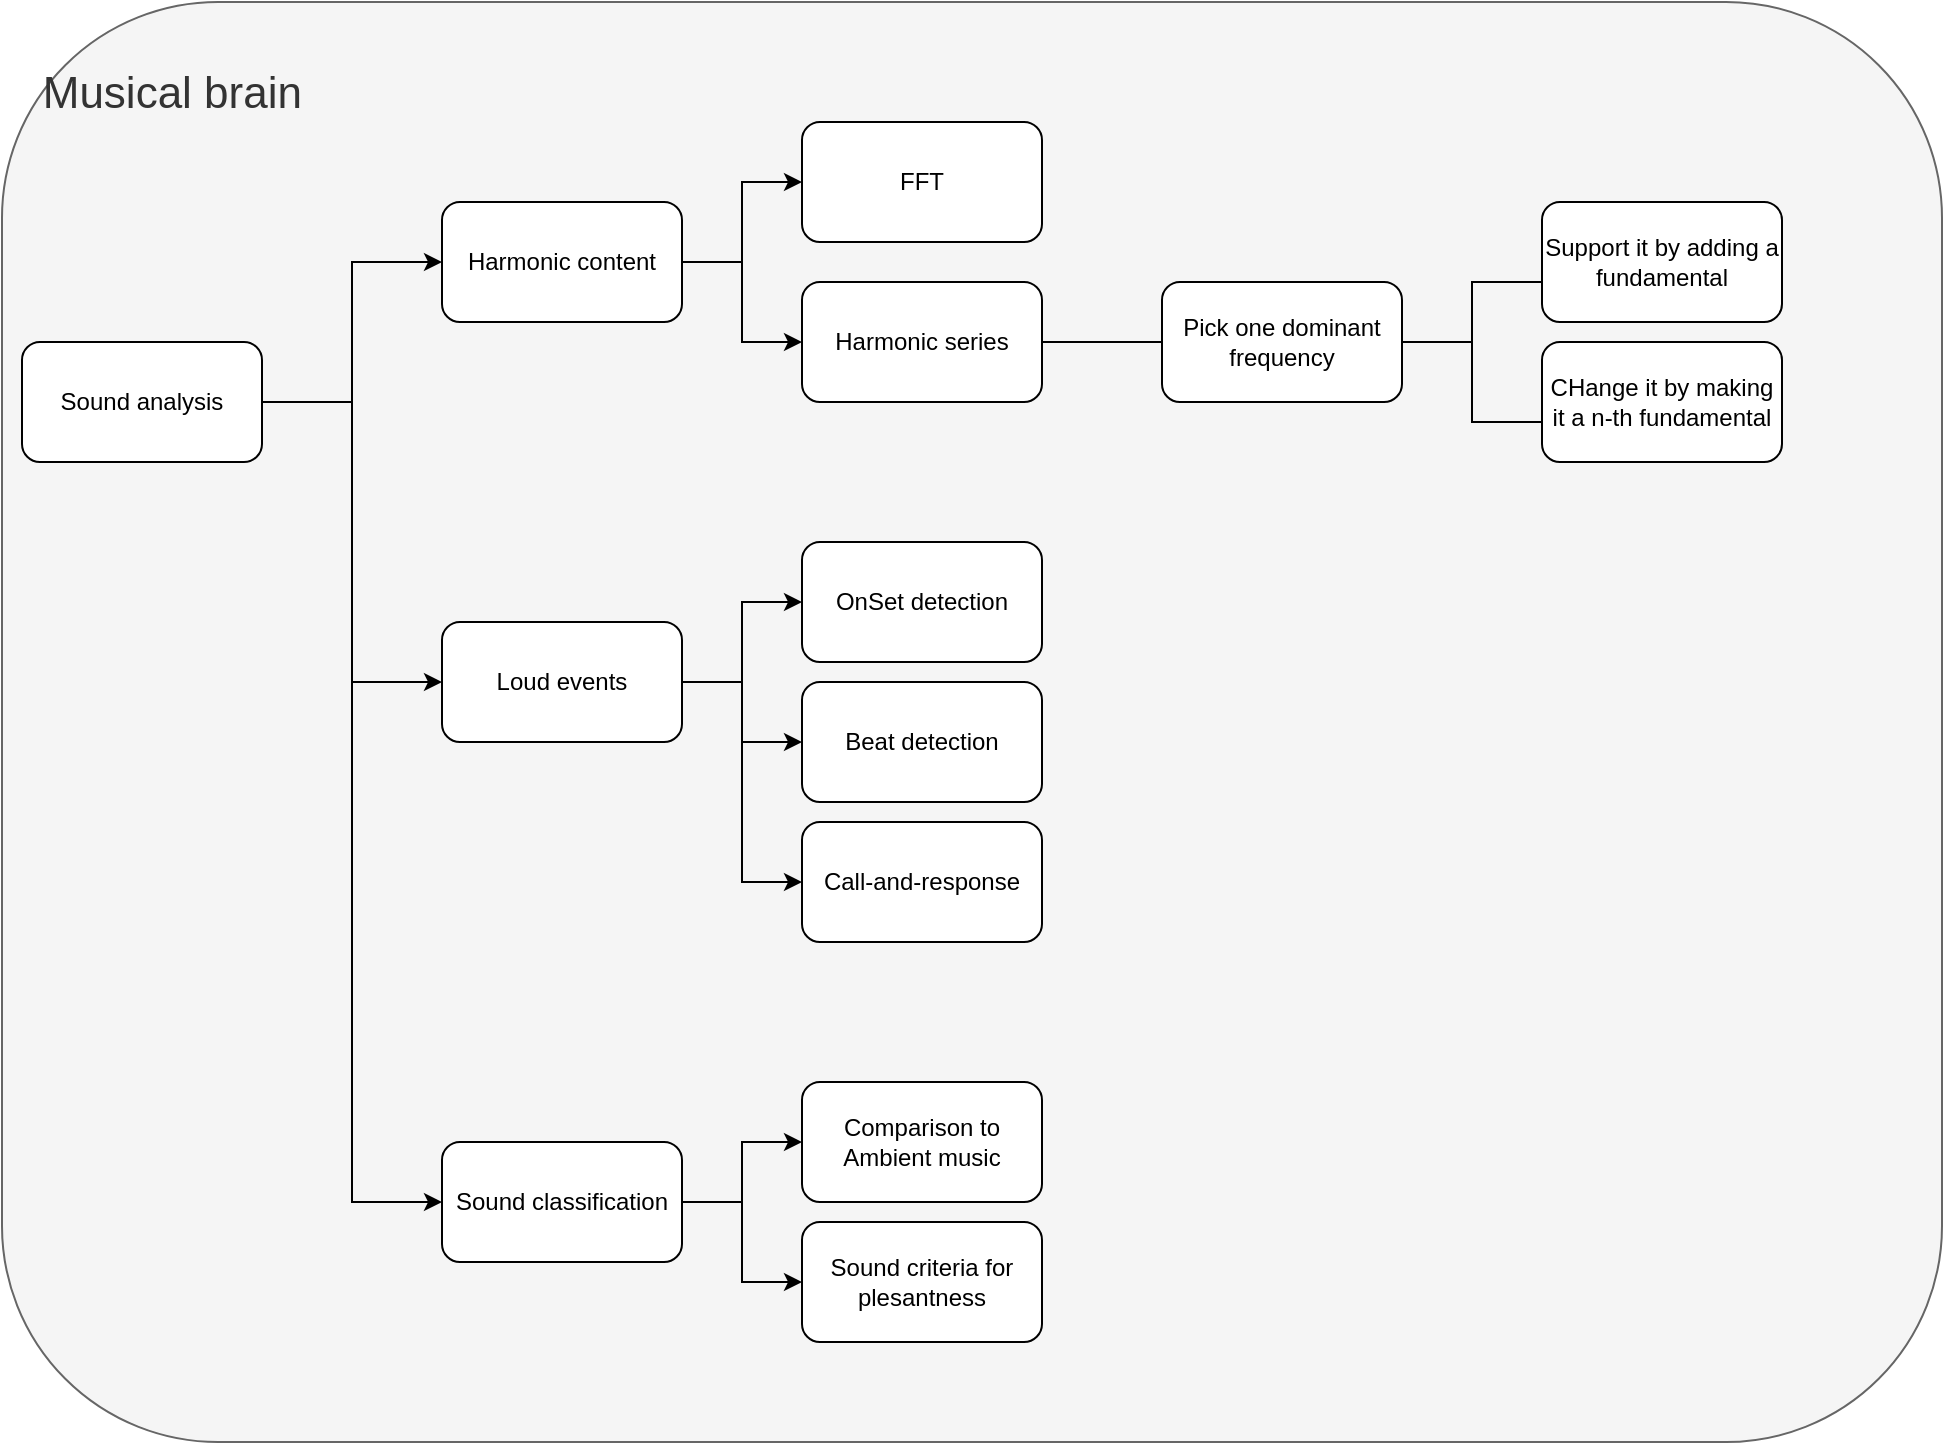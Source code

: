 <mxfile version="15.3.1" type="github">
  <diagram id="TSrqLb41TUzN-wV6DG5-" name="Page-1">
    <mxGraphModel dx="2062" dy="1158" grid="1" gridSize="10" guides="1" tooltips="1" connect="1" arrows="1" fold="1" page="1" pageScale="1" pageWidth="1654" pageHeight="1169" math="0" shadow="0">
      <root>
        <mxCell id="0" />
        <mxCell id="1" parent="0" />
        <mxCell id="s29h0F7StyeTCf7dUMEe-1" value="&lt;font style=&quot;font-size: 22px&quot;&gt;&lt;br&gt;&lt;span style=&quot;white-space: pre&quot;&gt;&lt;span style=&quot;white-space: pre&quot;&gt;&lt;span style=&quot;white-space: pre&quot;&gt;	&lt;/span&gt; &lt;/span&gt; &lt;/span&gt;Musical brain&lt;/font&gt;" style="rounded=1;whiteSpace=wrap;html=1;sketch=0;align=left;verticalAlign=top;fillColor=#f5f5f5;fontColor=#333333;strokeColor=#666666;" parent="1" vertex="1">
          <mxGeometry x="40" y="60" width="970" height="720" as="geometry" />
        </mxCell>
        <mxCell id="s29h0F7StyeTCf7dUMEe-6" style="edgeStyle=orthogonalEdgeStyle;rounded=0;orthogonalLoop=1;jettySize=auto;html=1;entryX=0;entryY=0.5;entryDx=0;entryDy=0;" parent="1" source="s29h0F7StyeTCf7dUMEe-2" target="s29h0F7StyeTCf7dUMEe-3" edge="1">
          <mxGeometry relative="1" as="geometry" />
        </mxCell>
        <mxCell id="s29h0F7StyeTCf7dUMEe-8" style="edgeStyle=orthogonalEdgeStyle;rounded=0;orthogonalLoop=1;jettySize=auto;html=1;entryX=0;entryY=0.5;entryDx=0;entryDy=0;" parent="1" source="s29h0F7StyeTCf7dUMEe-2" target="s29h0F7StyeTCf7dUMEe-5" edge="1">
          <mxGeometry relative="1" as="geometry" />
        </mxCell>
        <mxCell id="s29h0F7StyeTCf7dUMEe-11" style="edgeStyle=orthogonalEdgeStyle;rounded=0;orthogonalLoop=1;jettySize=auto;html=1;entryX=0;entryY=0.5;entryDx=0;entryDy=0;" parent="1" source="s29h0F7StyeTCf7dUMEe-2" target="s29h0F7StyeTCf7dUMEe-4" edge="1">
          <mxGeometry relative="1" as="geometry" />
        </mxCell>
        <mxCell id="s29h0F7StyeTCf7dUMEe-2" value="Sound analysis" style="rounded=1;whiteSpace=wrap;html=1;" parent="1" vertex="1">
          <mxGeometry x="50" y="230" width="120" height="60" as="geometry" />
        </mxCell>
        <mxCell id="dfwp3B1YNrqgtGO_O6MF-9" style="edgeStyle=orthogonalEdgeStyle;rounded=0;orthogonalLoop=1;jettySize=auto;html=1;" parent="1" source="s29h0F7StyeTCf7dUMEe-3" target="s29h0F7StyeTCf7dUMEe-9" edge="1">
          <mxGeometry relative="1" as="geometry" />
        </mxCell>
        <mxCell id="dfwp3B1YNrqgtGO_O6MF-10" style="edgeStyle=orthogonalEdgeStyle;rounded=0;orthogonalLoop=1;jettySize=auto;html=1;" parent="1" source="s29h0F7StyeTCf7dUMEe-3" target="s29h0F7StyeTCf7dUMEe-10" edge="1">
          <mxGeometry relative="1" as="geometry" />
        </mxCell>
        <mxCell id="s29h0F7StyeTCf7dUMEe-3" value="Harmonic content" style="rounded=1;whiteSpace=wrap;html=1;" parent="1" vertex="1">
          <mxGeometry x="260" y="160" width="120" height="60" as="geometry" />
        </mxCell>
        <mxCell id="dfwp3B1YNrqgtGO_O6MF-11" style="edgeStyle=orthogonalEdgeStyle;rounded=0;orthogonalLoop=1;jettySize=auto;html=1;" parent="1" source="s29h0F7StyeTCf7dUMEe-4" target="s29h0F7StyeTCf7dUMEe-12" edge="1">
          <mxGeometry relative="1" as="geometry" />
        </mxCell>
        <mxCell id="dfwp3B1YNrqgtGO_O6MF-12" style="edgeStyle=orthogonalEdgeStyle;rounded=0;orthogonalLoop=1;jettySize=auto;html=1;" parent="1" source="s29h0F7StyeTCf7dUMEe-4" target="s29h0F7StyeTCf7dUMEe-13" edge="1">
          <mxGeometry relative="1" as="geometry" />
        </mxCell>
        <mxCell id="dfwp3B1YNrqgtGO_O6MF-13" style="edgeStyle=orthogonalEdgeStyle;rounded=0;orthogonalLoop=1;jettySize=auto;html=1;entryX=0;entryY=0.5;entryDx=0;entryDy=0;" parent="1" source="s29h0F7StyeTCf7dUMEe-4" target="s29h0F7StyeTCf7dUMEe-14" edge="1">
          <mxGeometry relative="1" as="geometry" />
        </mxCell>
        <mxCell id="s29h0F7StyeTCf7dUMEe-4" value="Loud events" style="rounded=1;whiteSpace=wrap;html=1;" parent="1" vertex="1">
          <mxGeometry x="260" y="370" width="120" height="60" as="geometry" />
        </mxCell>
        <mxCell id="dfwp3B1YNrqgtGO_O6MF-14" style="edgeStyle=orthogonalEdgeStyle;rounded=0;orthogonalLoop=1;jettySize=auto;html=1;entryX=0;entryY=0.5;entryDx=0;entryDy=0;" parent="1" source="s29h0F7StyeTCf7dUMEe-5" target="s29h0F7StyeTCf7dUMEe-15" edge="1">
          <mxGeometry relative="1" as="geometry" />
        </mxCell>
        <mxCell id="dfwp3B1YNrqgtGO_O6MF-15" style="edgeStyle=orthogonalEdgeStyle;rounded=0;orthogonalLoop=1;jettySize=auto;html=1;" parent="1" source="s29h0F7StyeTCf7dUMEe-5" target="s29h0F7StyeTCf7dUMEe-16" edge="1">
          <mxGeometry relative="1" as="geometry" />
        </mxCell>
        <mxCell id="s29h0F7StyeTCf7dUMEe-5" value="Sound classification" style="rounded=1;whiteSpace=wrap;html=1;" parent="1" vertex="1">
          <mxGeometry x="260" y="630" width="120" height="60" as="geometry" />
        </mxCell>
        <mxCell id="s29h0F7StyeTCf7dUMEe-9" value="FFT" style="rounded=1;whiteSpace=wrap;html=1;" parent="1" vertex="1">
          <mxGeometry x="440" y="120" width="120" height="60" as="geometry" />
        </mxCell>
        <mxCell id="dfwp3B1YNrqgtGO_O6MF-6" style="edgeStyle=orthogonalEdgeStyle;rounded=0;orthogonalLoop=1;jettySize=auto;html=1;entryX=0.417;entryY=0.5;entryDx=0;entryDy=0;entryPerimeter=0;" parent="1" source="s29h0F7StyeTCf7dUMEe-10" target="dfwp3B1YNrqgtGO_O6MF-1" edge="1">
          <mxGeometry relative="1" as="geometry" />
        </mxCell>
        <mxCell id="s29h0F7StyeTCf7dUMEe-10" value="Harmonic series" style="rounded=1;whiteSpace=wrap;html=1;" parent="1" vertex="1">
          <mxGeometry x="440" y="200" width="120" height="60" as="geometry" />
        </mxCell>
        <mxCell id="s29h0F7StyeTCf7dUMEe-12" value="OnSet detection" style="rounded=1;whiteSpace=wrap;html=1;" parent="1" vertex="1">
          <mxGeometry x="440" y="330" width="120" height="60" as="geometry" />
        </mxCell>
        <mxCell id="s29h0F7StyeTCf7dUMEe-13" value="Beat detection" style="rounded=1;whiteSpace=wrap;html=1;" parent="1" vertex="1">
          <mxGeometry x="440" y="400" width="120" height="60" as="geometry" />
        </mxCell>
        <mxCell id="s29h0F7StyeTCf7dUMEe-14" value="Call-and-response" style="rounded=1;whiteSpace=wrap;html=1;" parent="1" vertex="1">
          <mxGeometry x="440" y="470" width="120" height="60" as="geometry" />
        </mxCell>
        <mxCell id="s29h0F7StyeTCf7dUMEe-15" value="Comparison to Ambient music" style="rounded=1;whiteSpace=wrap;html=1;" parent="1" vertex="1">
          <mxGeometry x="440" y="600" width="120" height="60" as="geometry" />
        </mxCell>
        <mxCell id="s29h0F7StyeTCf7dUMEe-16" value="Sound criteria for plesantness" style="rounded=1;whiteSpace=wrap;html=1;sketch=0;shadow=0;glass=0;" parent="1" vertex="1">
          <mxGeometry x="440" y="670" width="120" height="60" as="geometry" />
        </mxCell>
        <mxCell id="dfwp3B1YNrqgtGO_O6MF-7" style="edgeStyle=orthogonalEdgeStyle;rounded=0;orthogonalLoop=1;jettySize=auto;html=1;entryX=0.5;entryY=0.667;entryDx=0;entryDy=0;entryPerimeter=0;" parent="1" source="dfwp3B1YNrqgtGO_O6MF-1" target="dfwp3B1YNrqgtGO_O6MF-2" edge="1">
          <mxGeometry relative="1" as="geometry" />
        </mxCell>
        <mxCell id="dfwp3B1YNrqgtGO_O6MF-8" style="edgeStyle=orthogonalEdgeStyle;rounded=0;orthogonalLoop=1;jettySize=auto;html=1;entryX=0.583;entryY=0.667;entryDx=0;entryDy=0;entryPerimeter=0;" parent="1" source="dfwp3B1YNrqgtGO_O6MF-1" target="dfwp3B1YNrqgtGO_O6MF-3" edge="1">
          <mxGeometry relative="1" as="geometry" />
        </mxCell>
        <mxCell id="dfwp3B1YNrqgtGO_O6MF-1" value="Pick one dominant frequency" style="rounded=1;whiteSpace=wrap;html=1;" parent="1" vertex="1">
          <mxGeometry x="620" y="200" width="120" height="60" as="geometry" />
        </mxCell>
        <mxCell id="dfwp3B1YNrqgtGO_O6MF-2" value="Support it by adding a fundamental" style="rounded=1;whiteSpace=wrap;html=1;" parent="1" vertex="1">
          <mxGeometry x="810" y="160" width="120" height="60" as="geometry" />
        </mxCell>
        <mxCell id="dfwp3B1YNrqgtGO_O6MF-3" value="CHange it by making it a n-th fundamental" style="rounded=1;whiteSpace=wrap;html=1;" parent="1" vertex="1">
          <mxGeometry x="810" y="230" width="120" height="60" as="geometry" />
        </mxCell>
      </root>
    </mxGraphModel>
  </diagram>
</mxfile>
